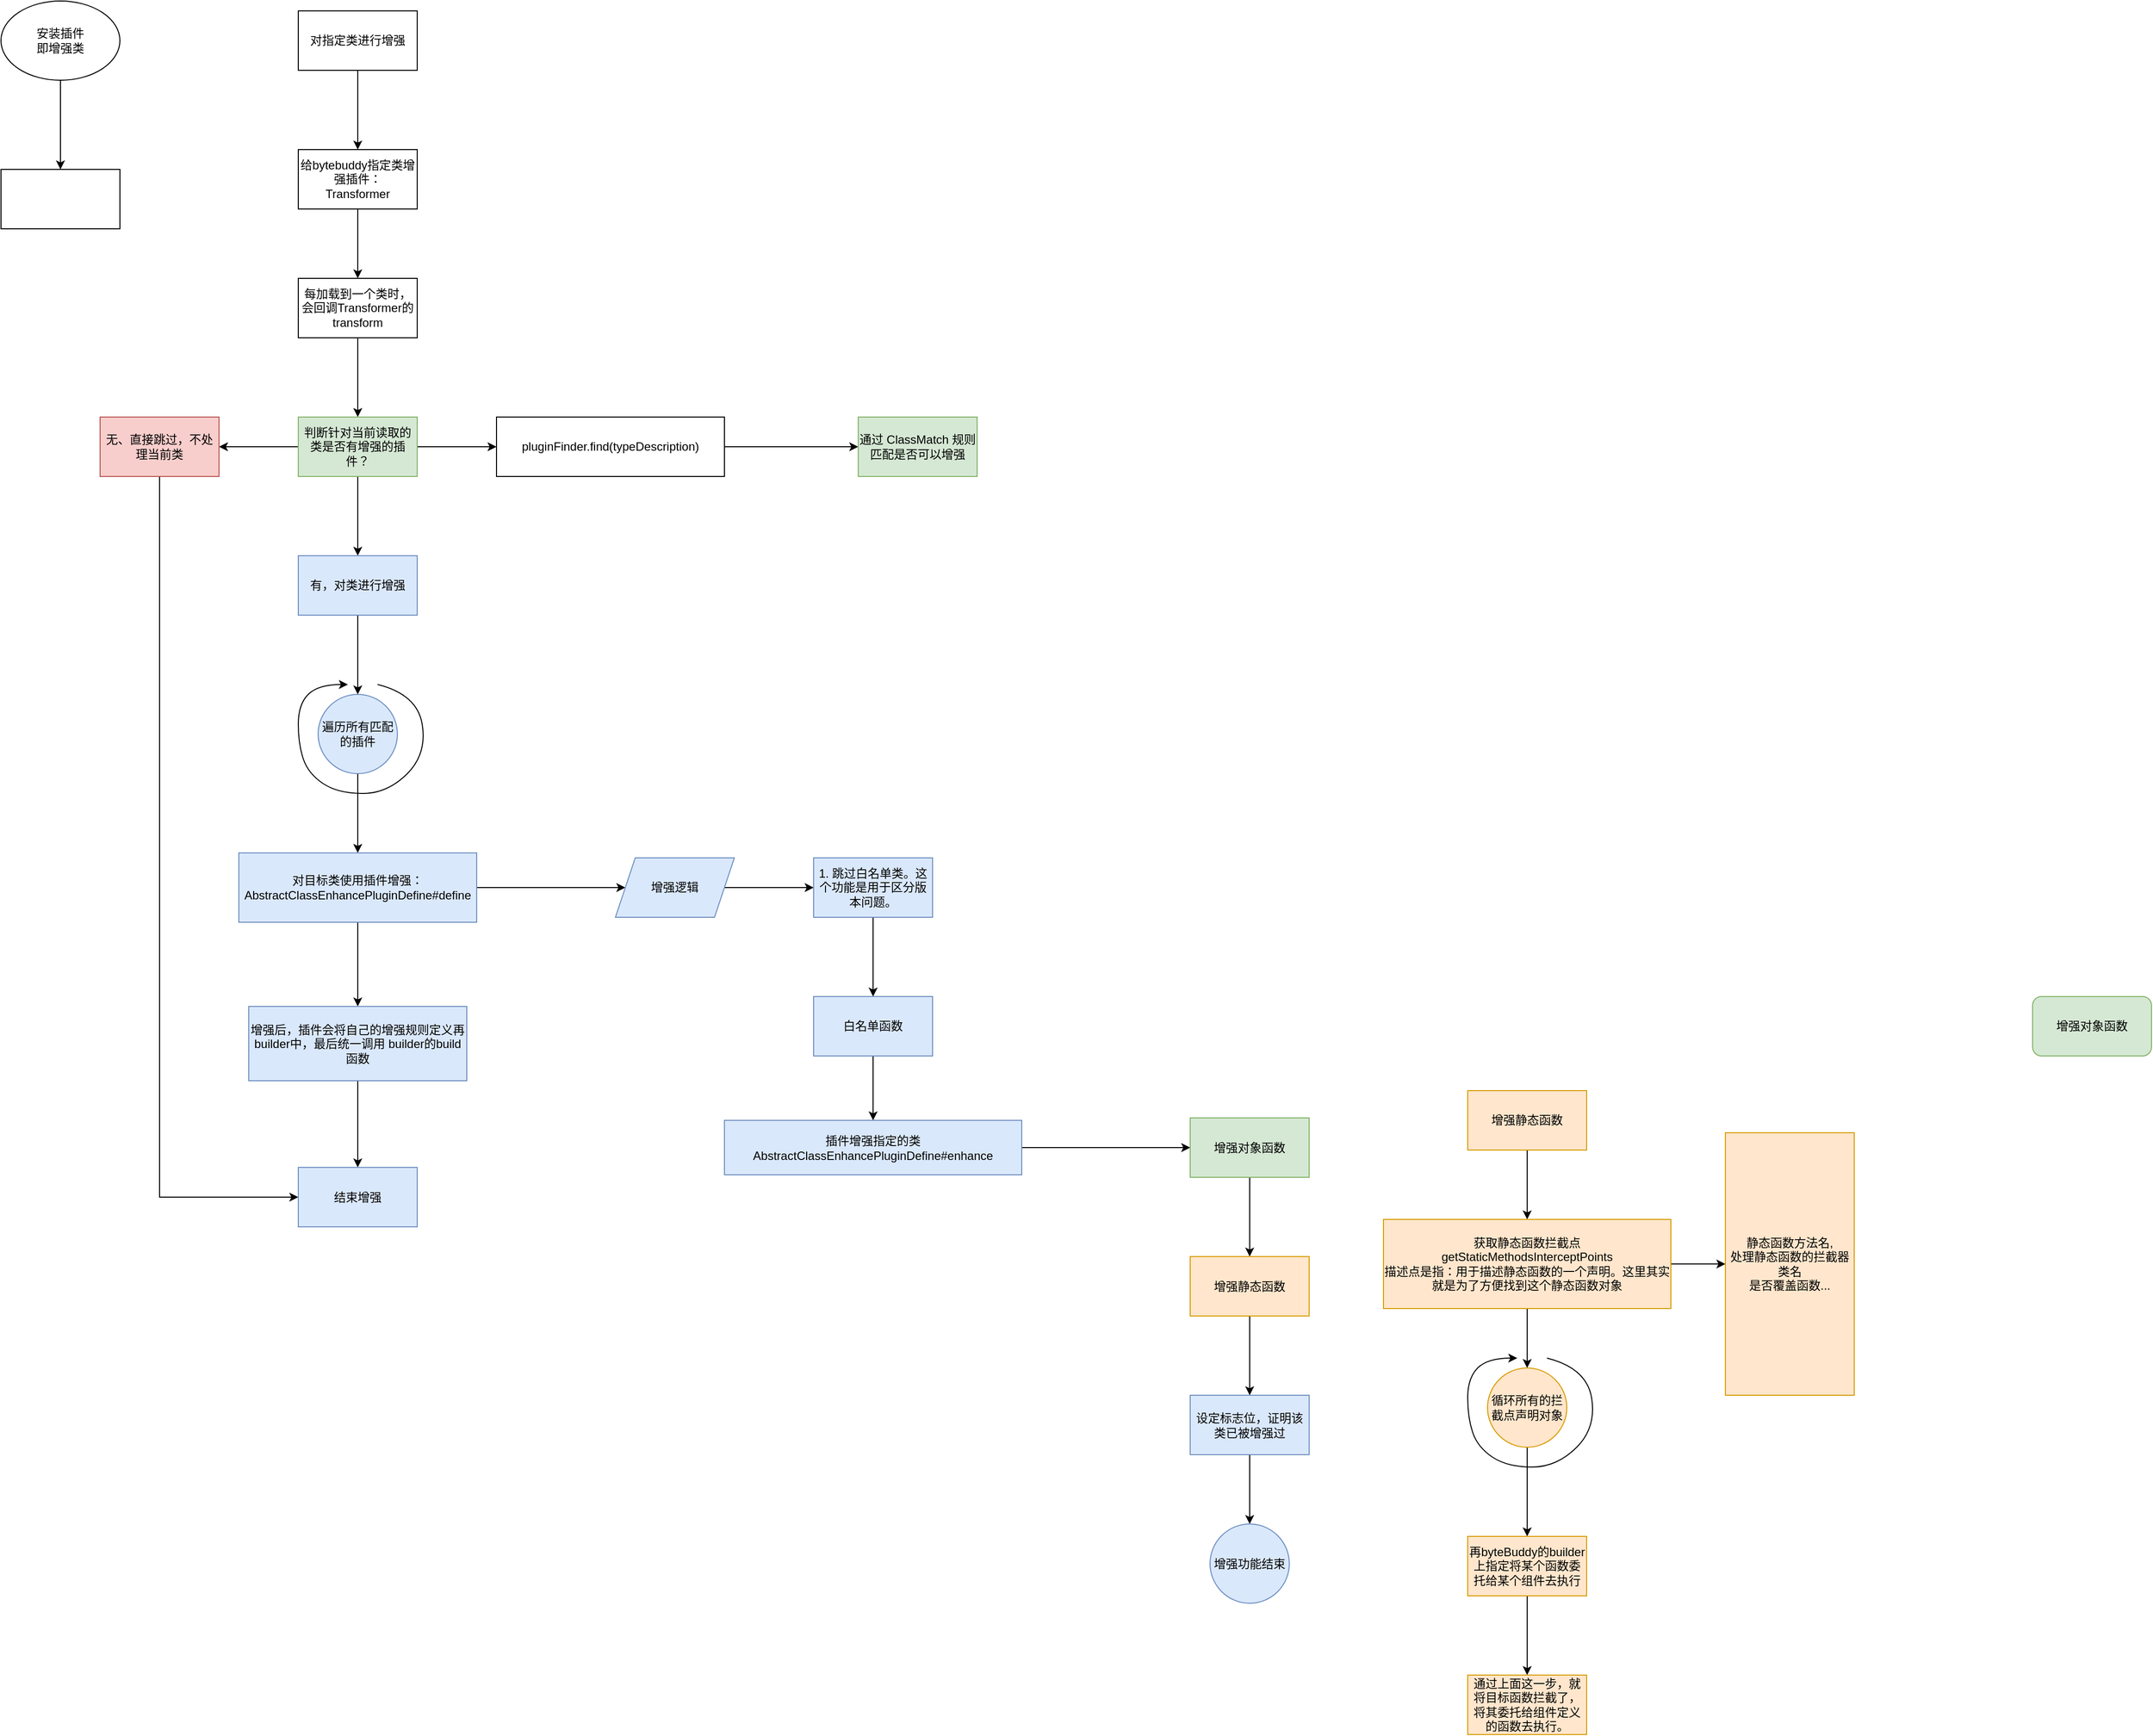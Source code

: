 <mxfile version="24.6.1" type="device">
  <diagram name="第 1 页" id="NbJ7uVP1SbW0fN08NpJ6">
    <mxGraphModel dx="1036" dy="614" grid="1" gridSize="10" guides="1" tooltips="1" connect="1" arrows="1" fold="1" page="1" pageScale="1" pageWidth="827" pageHeight="1169" math="0" shadow="0">
      <root>
        <mxCell id="0" />
        <mxCell id="1" parent="0" />
        <mxCell id="NJu38FcJAUvmYDNz97jk-3" value="" style="edgeStyle=orthogonalEdgeStyle;rounded=0;orthogonalLoop=1;jettySize=auto;html=1;" parent="1" source="NJu38FcJAUvmYDNz97jk-1" target="NJu38FcJAUvmYDNz97jk-2" edge="1">
          <mxGeometry relative="1" as="geometry" />
        </mxCell>
        <mxCell id="NJu38FcJAUvmYDNz97jk-1" value="安装插件&lt;div&gt;即增强类&lt;/div&gt;" style="ellipse;whiteSpace=wrap;html=1;" parent="1" vertex="1">
          <mxGeometry x="250" y="50" width="120" height="80" as="geometry" />
        </mxCell>
        <mxCell id="NJu38FcJAUvmYDNz97jk-2" value="" style="whiteSpace=wrap;html=1;" parent="1" vertex="1">
          <mxGeometry x="250" y="220" width="120" height="60" as="geometry" />
        </mxCell>
        <mxCell id="_u0lqeuWp6ZSdY1_psYx-3" value="" style="edgeStyle=orthogonalEdgeStyle;rounded=0;orthogonalLoop=1;jettySize=auto;html=1;" edge="1" parent="1" source="_u0lqeuWp6ZSdY1_psYx-1" target="_u0lqeuWp6ZSdY1_psYx-2">
          <mxGeometry relative="1" as="geometry" />
        </mxCell>
        <mxCell id="_u0lqeuWp6ZSdY1_psYx-1" value="对指定类进行增强" style="rounded=0;whiteSpace=wrap;html=1;" vertex="1" parent="1">
          <mxGeometry x="550" y="60" width="120" height="60" as="geometry" />
        </mxCell>
        <mxCell id="_u0lqeuWp6ZSdY1_psYx-5" value="" style="edgeStyle=orthogonalEdgeStyle;rounded=0;orthogonalLoop=1;jettySize=auto;html=1;" edge="1" parent="1" source="_u0lqeuWp6ZSdY1_psYx-2" target="_u0lqeuWp6ZSdY1_psYx-4">
          <mxGeometry relative="1" as="geometry" />
        </mxCell>
        <mxCell id="_u0lqeuWp6ZSdY1_psYx-2" value="给bytebuddy指定类增强插件：&lt;div&gt;Transformer&lt;br&gt;&lt;/div&gt;" style="whiteSpace=wrap;html=1;rounded=0;" vertex="1" parent="1">
          <mxGeometry x="550" y="200" width="120" height="60" as="geometry" />
        </mxCell>
        <mxCell id="_u0lqeuWp6ZSdY1_psYx-7" value="" style="edgeStyle=orthogonalEdgeStyle;rounded=0;orthogonalLoop=1;jettySize=auto;html=1;" edge="1" parent="1" source="_u0lqeuWp6ZSdY1_psYx-4" target="_u0lqeuWp6ZSdY1_psYx-6">
          <mxGeometry relative="1" as="geometry" />
        </mxCell>
        <mxCell id="_u0lqeuWp6ZSdY1_psYx-4" value="每加载到一个类时，会回调Transformer的transform" style="whiteSpace=wrap;html=1;rounded=0;" vertex="1" parent="1">
          <mxGeometry x="550" y="330" width="120" height="60" as="geometry" />
        </mxCell>
        <mxCell id="_u0lqeuWp6ZSdY1_psYx-9" value="" style="edgeStyle=orthogonalEdgeStyle;rounded=0;orthogonalLoop=1;jettySize=auto;html=1;" edge="1" parent="1" source="_u0lqeuWp6ZSdY1_psYx-6" target="_u0lqeuWp6ZSdY1_psYx-8">
          <mxGeometry relative="1" as="geometry" />
        </mxCell>
        <mxCell id="_u0lqeuWp6ZSdY1_psYx-11" value="" style="edgeStyle=orthogonalEdgeStyle;rounded=0;orthogonalLoop=1;jettySize=auto;html=1;" edge="1" parent="1" source="_u0lqeuWp6ZSdY1_psYx-6" target="_u0lqeuWp6ZSdY1_psYx-10">
          <mxGeometry relative="1" as="geometry" />
        </mxCell>
        <mxCell id="_u0lqeuWp6ZSdY1_psYx-14" value="" style="edgeStyle=orthogonalEdgeStyle;rounded=0;orthogonalLoop=1;jettySize=auto;html=1;" edge="1" parent="1" source="_u0lqeuWp6ZSdY1_psYx-6" target="_u0lqeuWp6ZSdY1_psYx-13">
          <mxGeometry relative="1" as="geometry" />
        </mxCell>
        <mxCell id="_u0lqeuWp6ZSdY1_psYx-6" value="判断针对当前读取的类是否有增强的插件？" style="whiteSpace=wrap;html=1;rounded=0;fillColor=#d5e8d4;strokeColor=#82b366;" vertex="1" parent="1">
          <mxGeometry x="550" y="470" width="120" height="60" as="geometry" />
        </mxCell>
        <mxCell id="_u0lqeuWp6ZSdY1_psYx-36" value="" style="edgeStyle=orthogonalEdgeStyle;rounded=0;orthogonalLoop=1;jettySize=auto;html=1;" edge="1" parent="1" source="_u0lqeuWp6ZSdY1_psYx-8" target="_u0lqeuWp6ZSdY1_psYx-35">
          <mxGeometry relative="1" as="geometry" />
        </mxCell>
        <mxCell id="_u0lqeuWp6ZSdY1_psYx-8" value="pluginFinder.find(typeDescription)" style="whiteSpace=wrap;html=1;rounded=0;" vertex="1" parent="1">
          <mxGeometry x="750" y="470" width="230" height="60" as="geometry" />
        </mxCell>
        <mxCell id="_u0lqeuWp6ZSdY1_psYx-16" value="" style="edgeStyle=orthogonalEdgeStyle;rounded=0;orthogonalLoop=1;jettySize=auto;html=1;" edge="1" parent="1" source="_u0lqeuWp6ZSdY1_psYx-10">
          <mxGeometry relative="1" as="geometry">
            <mxPoint x="610" y="750" as="targetPoint" />
          </mxGeometry>
        </mxCell>
        <mxCell id="_u0lqeuWp6ZSdY1_psYx-10" value="有，对类进行增强" style="whiteSpace=wrap;html=1;rounded=0;fillColor=#dae8fc;strokeColor=#6c8ebf;" vertex="1" parent="1">
          <mxGeometry x="550" y="610" width="120" height="60" as="geometry" />
        </mxCell>
        <mxCell id="_u0lqeuWp6ZSdY1_psYx-28" style="edgeStyle=orthogonalEdgeStyle;rounded=0;orthogonalLoop=1;jettySize=auto;html=1;entryX=0;entryY=0.5;entryDx=0;entryDy=0;exitX=0.5;exitY=1;exitDx=0;exitDy=0;" edge="1" parent="1" source="_u0lqeuWp6ZSdY1_psYx-13" target="_u0lqeuWp6ZSdY1_psYx-26">
          <mxGeometry relative="1" as="geometry" />
        </mxCell>
        <mxCell id="_u0lqeuWp6ZSdY1_psYx-13" value="无、直接跳过，不处理当前类" style="whiteSpace=wrap;html=1;rounded=0;fillColor=#f8cecc;strokeColor=#b85450;" vertex="1" parent="1">
          <mxGeometry x="350" y="470" width="120" height="60" as="geometry" />
        </mxCell>
        <mxCell id="_u0lqeuWp6ZSdY1_psYx-20" value="" style="edgeStyle=orthogonalEdgeStyle;rounded=0;orthogonalLoop=1;jettySize=auto;html=1;" edge="1" parent="1" source="_u0lqeuWp6ZSdY1_psYx-17" target="_u0lqeuWp6ZSdY1_psYx-19">
          <mxGeometry relative="1" as="geometry" />
        </mxCell>
        <mxCell id="_u0lqeuWp6ZSdY1_psYx-17" value="遍历所有匹配的插件" style="ellipse;whiteSpace=wrap;html=1;fillColor=#dae8fc;strokeColor=#6c8ebf;rounded=0;" vertex="1" parent="1">
          <mxGeometry x="570" y="750" width="80" height="80" as="geometry" />
        </mxCell>
        <mxCell id="_u0lqeuWp6ZSdY1_psYx-24" value="" style="edgeStyle=orthogonalEdgeStyle;rounded=0;orthogonalLoop=1;jettySize=auto;html=1;" edge="1" parent="1" source="_u0lqeuWp6ZSdY1_psYx-19" target="_u0lqeuWp6ZSdY1_psYx-23">
          <mxGeometry relative="1" as="geometry" />
        </mxCell>
        <mxCell id="_u0lqeuWp6ZSdY1_psYx-32" value="" style="edgeStyle=orthogonalEdgeStyle;rounded=0;orthogonalLoop=1;jettySize=auto;html=1;" edge="1" parent="1" source="_u0lqeuWp6ZSdY1_psYx-19" target="_u0lqeuWp6ZSdY1_psYx-31">
          <mxGeometry relative="1" as="geometry" />
        </mxCell>
        <mxCell id="_u0lqeuWp6ZSdY1_psYx-19" value="对目标类使用插件增强：&lt;div&gt;AbstractClassEnhancePluginDefine#define&lt;br&gt;&lt;/div&gt;" style="whiteSpace=wrap;html=1;fillColor=#dae8fc;strokeColor=#6c8ebf;rounded=0;" vertex="1" parent="1">
          <mxGeometry x="490" y="910" width="240" height="70" as="geometry" />
        </mxCell>
        <mxCell id="_u0lqeuWp6ZSdY1_psYx-22" value="" style="curved=1;endArrow=classic;html=1;rounded=0;" edge="1" parent="1">
          <mxGeometry width="50" height="50" relative="1" as="geometry">
            <mxPoint x="630" y="740" as="sourcePoint" />
            <mxPoint x="600" y="740" as="targetPoint" />
            <Array as="points">
              <mxPoint x="670" y="750" />
              <mxPoint x="680" y="810" />
              <mxPoint x="640" y="850" />
              <mxPoint x="590" y="850" />
              <mxPoint x="560" y="830" />
              <mxPoint x="550" y="800" />
              <mxPoint x="550" y="760" />
              <mxPoint x="570" y="740" />
            </Array>
          </mxGeometry>
        </mxCell>
        <mxCell id="_u0lqeuWp6ZSdY1_psYx-27" value="" style="edgeStyle=orthogonalEdgeStyle;rounded=0;orthogonalLoop=1;jettySize=auto;html=1;" edge="1" parent="1" source="_u0lqeuWp6ZSdY1_psYx-23" target="_u0lqeuWp6ZSdY1_psYx-26">
          <mxGeometry relative="1" as="geometry" />
        </mxCell>
        <mxCell id="_u0lqeuWp6ZSdY1_psYx-23" value="增强后，插件会将自己的增强规则定义再builder中，最后统一调用 builder的build函数" style="whiteSpace=wrap;html=1;fillColor=#dae8fc;strokeColor=#6c8ebf;rounded=0;" vertex="1" parent="1">
          <mxGeometry x="500" y="1065" width="220" height="75" as="geometry" />
        </mxCell>
        <mxCell id="_u0lqeuWp6ZSdY1_psYx-26" value="结束增强" style="whiteSpace=wrap;html=1;fillColor=#dae8fc;strokeColor=#6c8ebf;rounded=0;" vertex="1" parent="1">
          <mxGeometry x="550" y="1227.5" width="120" height="60" as="geometry" />
        </mxCell>
        <mxCell id="_u0lqeuWp6ZSdY1_psYx-34" value="" style="edgeStyle=orthogonalEdgeStyle;rounded=0;orthogonalLoop=1;jettySize=auto;html=1;" edge="1" parent="1" source="_u0lqeuWp6ZSdY1_psYx-31" target="_u0lqeuWp6ZSdY1_psYx-33">
          <mxGeometry relative="1" as="geometry" />
        </mxCell>
        <mxCell id="_u0lqeuWp6ZSdY1_psYx-31" value="增强逻辑" style="shape=parallelogram;perimeter=parallelogramPerimeter;whiteSpace=wrap;html=1;fixedSize=1;fillColor=#dae8fc;strokeColor=#6c8ebf;rounded=0;" vertex="1" parent="1">
          <mxGeometry x="870" y="915" width="120" height="60" as="geometry" />
        </mxCell>
        <mxCell id="_u0lqeuWp6ZSdY1_psYx-38" value="" style="edgeStyle=orthogonalEdgeStyle;rounded=0;orthogonalLoop=1;jettySize=auto;html=1;" edge="1" parent="1" source="_u0lqeuWp6ZSdY1_psYx-33" target="_u0lqeuWp6ZSdY1_psYx-37">
          <mxGeometry relative="1" as="geometry" />
        </mxCell>
        <mxCell id="_u0lqeuWp6ZSdY1_psYx-33" value="1. 跳过白名单类。这个功能是用于区分版本问题。" style="whiteSpace=wrap;html=1;fillColor=#dae8fc;strokeColor=#6c8ebf;rounded=0;" vertex="1" parent="1">
          <mxGeometry x="1070" y="915" width="120" height="60" as="geometry" />
        </mxCell>
        <mxCell id="_u0lqeuWp6ZSdY1_psYx-35" value="通过&amp;nbsp;ClassMatch 规则匹配是否可以增强" style="whiteSpace=wrap;html=1;rounded=0;fillColor=#d5e8d4;strokeColor=#82b366;" vertex="1" parent="1">
          <mxGeometry x="1115" y="470" width="120" height="60" as="geometry" />
        </mxCell>
        <mxCell id="_u0lqeuWp6ZSdY1_psYx-40" value="" style="edgeStyle=orthogonalEdgeStyle;rounded=0;orthogonalLoop=1;jettySize=auto;html=1;" edge="1" parent="1" source="_u0lqeuWp6ZSdY1_psYx-37" target="_u0lqeuWp6ZSdY1_psYx-39">
          <mxGeometry relative="1" as="geometry" />
        </mxCell>
        <mxCell id="_u0lqeuWp6ZSdY1_psYx-37" value="白名单函数" style="whiteSpace=wrap;html=1;fillColor=#dae8fc;strokeColor=#6c8ebf;rounded=0;" vertex="1" parent="1">
          <mxGeometry x="1070" y="1055" width="120" height="60" as="geometry" />
        </mxCell>
        <mxCell id="_u0lqeuWp6ZSdY1_psYx-42" value="" style="edgeStyle=orthogonalEdgeStyle;rounded=0;orthogonalLoop=1;jettySize=auto;html=1;" edge="1" parent="1" source="_u0lqeuWp6ZSdY1_psYx-39" target="_u0lqeuWp6ZSdY1_psYx-41">
          <mxGeometry relative="1" as="geometry" />
        </mxCell>
        <mxCell id="_u0lqeuWp6ZSdY1_psYx-39" value="插件增强指定的类&lt;div&gt;AbstractClassEnhancePluginDefine#enhance&lt;br&gt;&lt;/div&gt;" style="whiteSpace=wrap;html=1;fillColor=#dae8fc;strokeColor=#6c8ebf;rounded=0;" vertex="1" parent="1">
          <mxGeometry x="980" y="1180" width="300" height="55" as="geometry" />
        </mxCell>
        <mxCell id="_u0lqeuWp6ZSdY1_psYx-44" value="" style="edgeStyle=orthogonalEdgeStyle;rounded=0;orthogonalLoop=1;jettySize=auto;html=1;" edge="1" parent="1" source="_u0lqeuWp6ZSdY1_psYx-41" target="_u0lqeuWp6ZSdY1_psYx-43">
          <mxGeometry relative="1" as="geometry" />
        </mxCell>
        <mxCell id="_u0lqeuWp6ZSdY1_psYx-41" value="增强对象函数" style="whiteSpace=wrap;html=1;fillColor=#d5e8d4;strokeColor=#82b366;rounded=0;" vertex="1" parent="1">
          <mxGeometry x="1450" y="1177.5" width="120" height="60" as="geometry" />
        </mxCell>
        <mxCell id="_u0lqeuWp6ZSdY1_psYx-46" value="" style="edgeStyle=orthogonalEdgeStyle;rounded=0;orthogonalLoop=1;jettySize=auto;html=1;" edge="1" parent="1" source="_u0lqeuWp6ZSdY1_psYx-43" target="_u0lqeuWp6ZSdY1_psYx-45">
          <mxGeometry relative="1" as="geometry" />
        </mxCell>
        <mxCell id="_u0lqeuWp6ZSdY1_psYx-43" value="增强静态函数" style="whiteSpace=wrap;html=1;fillColor=#ffe6cc;strokeColor=#d79b00;rounded=0;" vertex="1" parent="1">
          <mxGeometry x="1450" y="1317.5" width="120" height="60" as="geometry" />
        </mxCell>
        <mxCell id="_u0lqeuWp6ZSdY1_psYx-48" value="" style="edgeStyle=orthogonalEdgeStyle;rounded=0;orthogonalLoop=1;jettySize=auto;html=1;" edge="1" parent="1" source="_u0lqeuWp6ZSdY1_psYx-45" target="_u0lqeuWp6ZSdY1_psYx-47">
          <mxGeometry relative="1" as="geometry" />
        </mxCell>
        <mxCell id="_u0lqeuWp6ZSdY1_psYx-45" value="设定标志位，证明该类已被增强过" style="whiteSpace=wrap;html=1;fillColor=#dae8fc;strokeColor=#6c8ebf;rounded=0;" vertex="1" parent="1">
          <mxGeometry x="1450" y="1457.5" width="120" height="60" as="geometry" />
        </mxCell>
        <mxCell id="_u0lqeuWp6ZSdY1_psYx-47" value="增强功能结束" style="ellipse;whiteSpace=wrap;html=1;fillColor=#dae8fc;strokeColor=#6c8ebf;rounded=0;" vertex="1" parent="1">
          <mxGeometry x="1470" y="1587.5" width="80" height="80" as="geometry" />
        </mxCell>
        <mxCell id="_u0lqeuWp6ZSdY1_psYx-49" value="增强对象函数" style="rounded=1;whiteSpace=wrap;html=1;fillColor=#d5e8d4;strokeColor=#82b366;" vertex="1" parent="1">
          <mxGeometry x="2300" y="1055" width="120" height="60" as="geometry" />
        </mxCell>
        <mxCell id="_u0lqeuWp6ZSdY1_psYx-52" value="" style="edgeStyle=orthogonalEdgeStyle;rounded=0;orthogonalLoop=1;jettySize=auto;html=1;" edge="1" parent="1" source="_u0lqeuWp6ZSdY1_psYx-50" target="_u0lqeuWp6ZSdY1_psYx-51">
          <mxGeometry relative="1" as="geometry" />
        </mxCell>
        <mxCell id="_u0lqeuWp6ZSdY1_psYx-50" value="增强静态函数" style="rounded=0;whiteSpace=wrap;html=1;fillColor=#ffe6cc;strokeColor=#d79b00;" vertex="1" parent="1">
          <mxGeometry x="1730" y="1150" width="120" height="60" as="geometry" />
        </mxCell>
        <mxCell id="_u0lqeuWp6ZSdY1_psYx-56" value="" style="edgeStyle=orthogonalEdgeStyle;rounded=0;orthogonalLoop=1;jettySize=auto;html=1;" edge="1" parent="1" source="_u0lqeuWp6ZSdY1_psYx-51" target="_u0lqeuWp6ZSdY1_psYx-55">
          <mxGeometry relative="1" as="geometry" />
        </mxCell>
        <mxCell id="_u0lqeuWp6ZSdY1_psYx-60" style="edgeStyle=orthogonalEdgeStyle;rounded=0;orthogonalLoop=1;jettySize=auto;html=1;entryX=0.5;entryY=0;entryDx=0;entryDy=0;" edge="1" parent="1" source="_u0lqeuWp6ZSdY1_psYx-51" target="_u0lqeuWp6ZSdY1_psYx-58">
          <mxGeometry relative="1" as="geometry" />
        </mxCell>
        <mxCell id="_u0lqeuWp6ZSdY1_psYx-51" value="获取静态函数拦截点&lt;div&gt;getStaticMethodsInterceptPoints&lt;br&gt;&lt;/div&gt;&lt;div&gt;描述点是指：用于描述静态函数的一个声明。这里其实就是为了方便找到这个静态函数对象&lt;/div&gt;" style="whiteSpace=wrap;html=1;fillColor=#ffe6cc;strokeColor=#d79b00;rounded=0;" vertex="1" parent="1">
          <mxGeometry x="1645" y="1280" width="290" height="90" as="geometry" />
        </mxCell>
        <mxCell id="_u0lqeuWp6ZSdY1_psYx-55" value="静态函数方法名,&lt;div&gt;&lt;span style=&quot;background-color: initial;&quot;&gt;处理静态函数的拦截器类名&lt;/span&gt;&lt;div&gt;是否覆盖函数...&lt;/div&gt;&lt;/div&gt;" style="whiteSpace=wrap;html=1;fillColor=#ffe6cc;strokeColor=#d79b00;rounded=0;" vertex="1" parent="1">
          <mxGeometry x="1990" y="1192.5" width="130" height="265" as="geometry" />
        </mxCell>
        <mxCell id="_u0lqeuWp6ZSdY1_psYx-62" value="" style="edgeStyle=orthogonalEdgeStyle;rounded=0;orthogonalLoop=1;jettySize=auto;html=1;" edge="1" parent="1" source="_u0lqeuWp6ZSdY1_psYx-58" target="_u0lqeuWp6ZSdY1_psYx-61">
          <mxGeometry relative="1" as="geometry" />
        </mxCell>
        <mxCell id="_u0lqeuWp6ZSdY1_psYx-58" value="循环所有的拦截点声明对象" style="ellipse;whiteSpace=wrap;html=1;fillColor=#ffe6cc;strokeColor=#d79b00;rounded=0;" vertex="1" parent="1">
          <mxGeometry x="1750" y="1430" width="80" height="80" as="geometry" />
        </mxCell>
        <mxCell id="_u0lqeuWp6ZSdY1_psYx-59" value="" style="curved=1;endArrow=classic;html=1;rounded=0;" edge="1" parent="1">
          <mxGeometry width="50" height="50" relative="1" as="geometry">
            <mxPoint x="1810" y="1420" as="sourcePoint" />
            <mxPoint x="1780" y="1420" as="targetPoint" />
            <Array as="points">
              <mxPoint x="1850" y="1430" />
              <mxPoint x="1860" y="1490" />
              <mxPoint x="1820" y="1530" />
              <mxPoint x="1770" y="1530" />
              <mxPoint x="1740" y="1510" />
              <mxPoint x="1730" y="1480" />
              <mxPoint x="1730" y="1440" />
              <mxPoint x="1750" y="1420" />
            </Array>
          </mxGeometry>
        </mxCell>
        <mxCell id="_u0lqeuWp6ZSdY1_psYx-64" value="" style="edgeStyle=orthogonalEdgeStyle;rounded=0;orthogonalLoop=1;jettySize=auto;html=1;" edge="1" parent="1" source="_u0lqeuWp6ZSdY1_psYx-61" target="_u0lqeuWp6ZSdY1_psYx-63">
          <mxGeometry relative="1" as="geometry" />
        </mxCell>
        <mxCell id="_u0lqeuWp6ZSdY1_psYx-61" value="再byteBuddy的builder上指定将某个函数委托给某个组件去执行" style="whiteSpace=wrap;html=1;fillColor=#ffe6cc;strokeColor=#d79b00;rounded=0;" vertex="1" parent="1">
          <mxGeometry x="1730" y="1600" width="120" height="60" as="geometry" />
        </mxCell>
        <mxCell id="_u0lqeuWp6ZSdY1_psYx-63" value="通过上面这一步，就将目标函数拦截了，将其委托给组件定义的函数去执行。" style="whiteSpace=wrap;html=1;fillColor=#ffe6cc;strokeColor=#d79b00;rounded=0;" vertex="1" parent="1">
          <mxGeometry x="1730" y="1740" width="120" height="60" as="geometry" />
        </mxCell>
      </root>
    </mxGraphModel>
  </diagram>
</mxfile>

